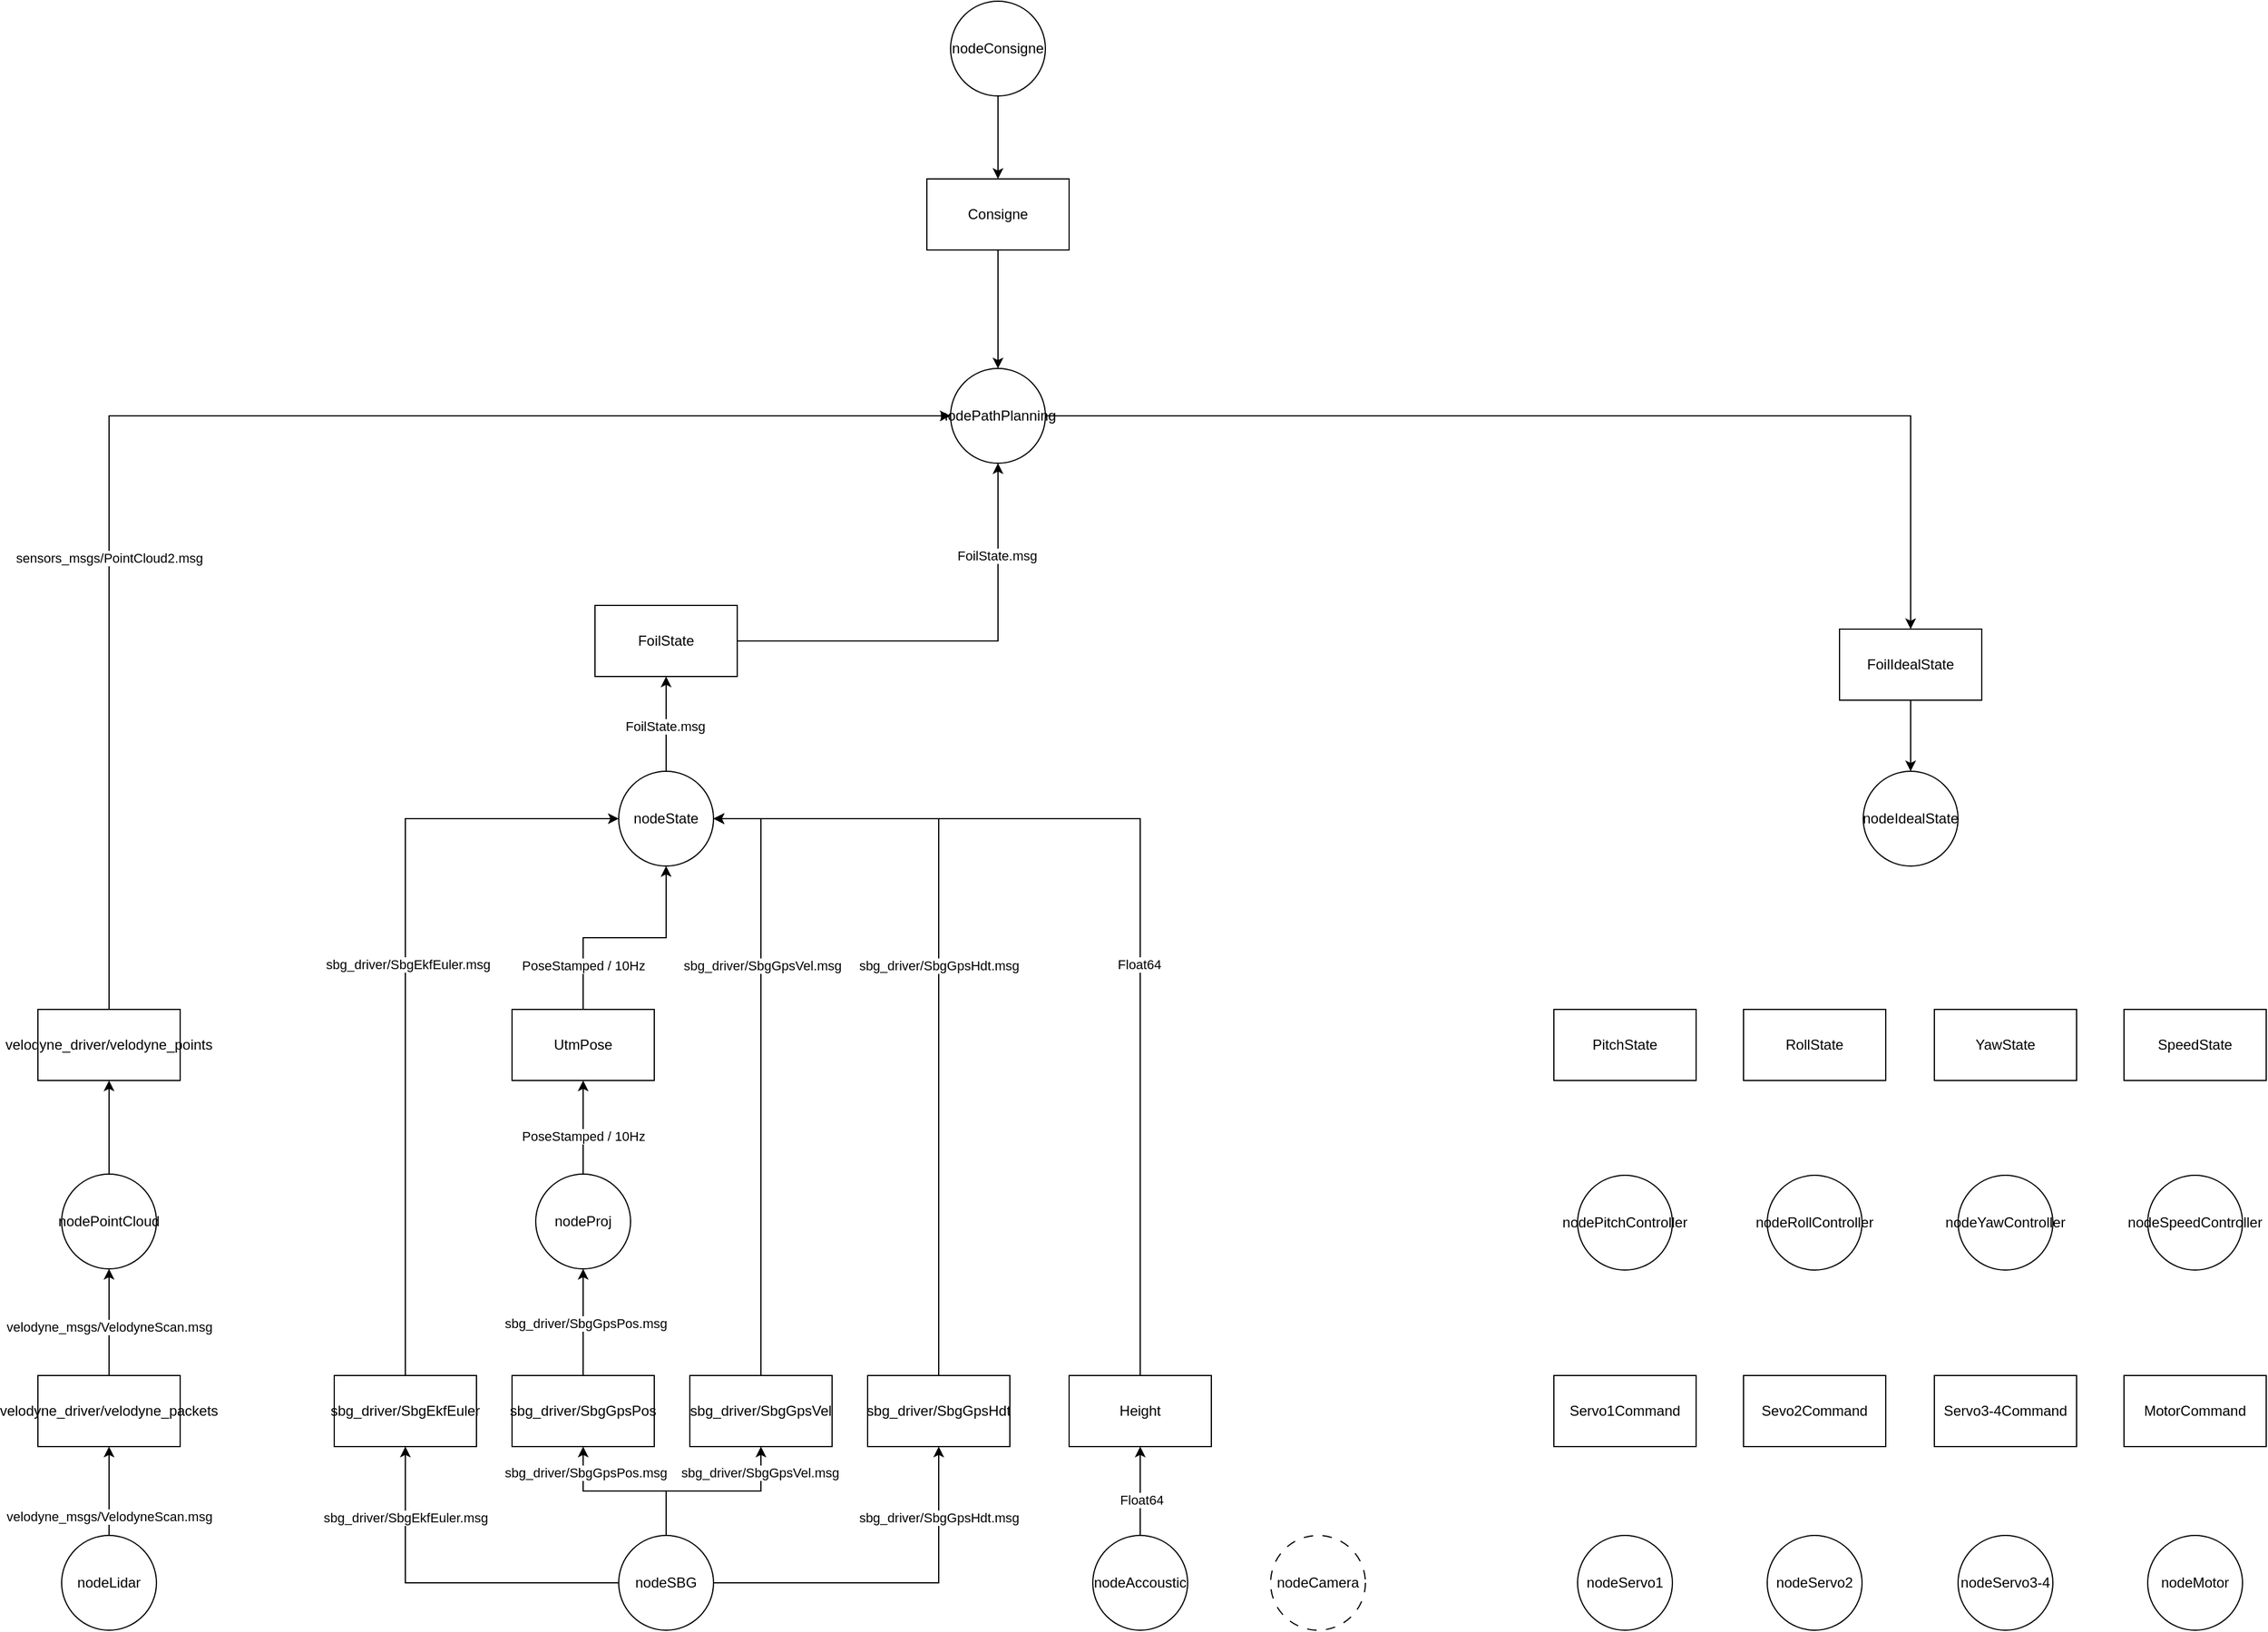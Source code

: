 <mxfile version="21.7.5" type="device">
  <diagram name="Page-1" id="iIlJeRrTbglaG2vOU1Uc">
    <mxGraphModel dx="2187" dy="2012" grid="1" gridSize="10" guides="1" tooltips="1" connect="1" arrows="1" fold="1" page="1" pageScale="1" pageWidth="827" pageHeight="1169" math="0" shadow="0">
      <root>
        <mxCell id="0" />
        <mxCell id="1" parent="0" />
        <mxCell id="voMYDoTwMETxyBbXoOtd-39" style="edgeStyle=orthogonalEdgeStyle;rounded=0;orthogonalLoop=1;jettySize=auto;html=1;entryX=0.5;entryY=1;entryDx=0;entryDy=0;" parent="1" source="ehzzfcADp96TAgKiNnCZ-1" target="voMYDoTwMETxyBbXoOtd-37" edge="1">
          <mxGeometry relative="1" as="geometry" />
        </mxCell>
        <mxCell id="voMYDoTwMETxyBbXoOtd-42" value="velodyne_msgs/VelodyneScan.msg" style="edgeLabel;html=1;align=center;verticalAlign=middle;resizable=0;points=[];" parent="voMYDoTwMETxyBbXoOtd-39" vertex="1" connectable="0">
          <mxGeometry x="-0.573" relative="1" as="geometry">
            <mxPoint as="offset" />
          </mxGeometry>
        </mxCell>
        <mxCell id="ehzzfcADp96TAgKiNnCZ-1" value="nodeLidar" style="ellipse;whiteSpace=wrap;html=1;aspect=fixed;" parent="1" vertex="1">
          <mxGeometry x="-150" y="545" width="80" height="80" as="geometry" />
        </mxCell>
        <mxCell id="voMYDoTwMETxyBbXoOtd-4" style="edgeStyle=orthogonalEdgeStyle;rounded=0;orthogonalLoop=1;jettySize=auto;html=1;entryX=0.5;entryY=1;entryDx=0;entryDy=0;" parent="1" source="ehzzfcADp96TAgKiNnCZ-2" target="LrnMP9AdMmEv-eo4uR6x-2" edge="1">
          <mxGeometry relative="1" as="geometry" />
        </mxCell>
        <mxCell id="voMYDoTwMETxyBbXoOtd-13" value="sbg_driver/SbgEkfEuler.msg" style="edgeLabel;html=1;align=center;verticalAlign=middle;resizable=0;points=[];" parent="voMYDoTwMETxyBbXoOtd-4" vertex="1" connectable="0">
          <mxGeometry x="0.519" y="1" relative="1" as="geometry">
            <mxPoint x="1" y="-11" as="offset" />
          </mxGeometry>
        </mxCell>
        <mxCell id="voMYDoTwMETxyBbXoOtd-5" style="edgeStyle=orthogonalEdgeStyle;rounded=0;orthogonalLoop=1;jettySize=auto;html=1;entryX=0.5;entryY=1;entryDx=0;entryDy=0;" parent="1" source="ehzzfcADp96TAgKiNnCZ-2" target="LrnMP9AdMmEv-eo4uR6x-3" edge="1">
          <mxGeometry relative="1" as="geometry" />
        </mxCell>
        <mxCell id="voMYDoTwMETxyBbXoOtd-12" value="sbg_driver/SbgGpsPos.msg" style="edgeLabel;html=1;align=center;verticalAlign=middle;resizable=0;points=[];" parent="voMYDoTwMETxyBbXoOtd-5" vertex="1" connectable="0">
          <mxGeometry x="0.738" y="-2" relative="1" as="geometry">
            <mxPoint y="3" as="offset" />
          </mxGeometry>
        </mxCell>
        <mxCell id="voMYDoTwMETxyBbXoOtd-6" style="edgeStyle=orthogonalEdgeStyle;rounded=0;orthogonalLoop=1;jettySize=auto;html=1;entryX=0.5;entryY=1;entryDx=0;entryDy=0;" parent="1" source="ehzzfcADp96TAgKiNnCZ-2" target="voMYDoTwMETxyBbXoOtd-2" edge="1">
          <mxGeometry relative="1" as="geometry">
            <Array as="points">
              <mxPoint x="590" y="585" />
            </Array>
          </mxGeometry>
        </mxCell>
        <mxCell id="voMYDoTwMETxyBbXoOtd-10" value="sbg_driver/SbgGpsHdt.msg" style="edgeLabel;html=1;align=center;verticalAlign=middle;resizable=0;points=[];" parent="voMYDoTwMETxyBbXoOtd-6" vertex="1" connectable="0">
          <mxGeometry x="0.58" relative="1" as="geometry">
            <mxPoint y="-4" as="offset" />
          </mxGeometry>
        </mxCell>
        <mxCell id="voMYDoTwMETxyBbXoOtd-7" style="edgeStyle=orthogonalEdgeStyle;rounded=0;orthogonalLoop=1;jettySize=auto;html=1;entryX=0.5;entryY=1;entryDx=0;entryDy=0;" parent="1" source="ehzzfcADp96TAgKiNnCZ-2" target="voMYDoTwMETxyBbXoOtd-1" edge="1">
          <mxGeometry relative="1" as="geometry" />
        </mxCell>
        <mxCell id="voMYDoTwMETxyBbXoOtd-11" value="sbg_driver/SbgGpsVel.msg" style="edgeLabel;html=1;align=center;verticalAlign=middle;resizable=0;points=[];" parent="voMYDoTwMETxyBbXoOtd-7" vertex="1" connectable="0">
          <mxGeometry x="0.716" y="1" relative="1" as="geometry">
            <mxPoint as="offset" />
          </mxGeometry>
        </mxCell>
        <mxCell id="ehzzfcADp96TAgKiNnCZ-2" value="nodeSBG" style="ellipse;whiteSpace=wrap;html=1;" parent="1" vertex="1">
          <mxGeometry x="320" y="545" width="80" height="80" as="geometry" />
        </mxCell>
        <mxCell id="voMYDoTwMETxyBbXoOtd-33" style="edgeStyle=orthogonalEdgeStyle;rounded=0;orthogonalLoop=1;jettySize=auto;html=1;entryX=0.5;entryY=1;entryDx=0;entryDy=0;" parent="1" source="ehzzfcADp96TAgKiNnCZ-4" target="voMYDoTwMETxyBbXoOtd-32" edge="1">
          <mxGeometry relative="1" as="geometry" />
        </mxCell>
        <mxCell id="voMYDoTwMETxyBbXoOtd-34" value="Float64" style="edgeLabel;html=1;align=center;verticalAlign=middle;resizable=0;points=[];" parent="voMYDoTwMETxyBbXoOtd-33" vertex="1" connectable="0">
          <mxGeometry x="-0.2" y="-1" relative="1" as="geometry">
            <mxPoint as="offset" />
          </mxGeometry>
        </mxCell>
        <mxCell id="ehzzfcADp96TAgKiNnCZ-4" value="nodeAccoustic" style="ellipse;whiteSpace=wrap;html=1;aspect=fixed;" parent="1" vertex="1">
          <mxGeometry x="720" y="545" width="80" height="80" as="geometry" />
        </mxCell>
        <mxCell id="ehzzfcADp96TAgKiNnCZ-5" value="nodeCamera" style="ellipse;whiteSpace=wrap;html=1;aspect=fixed;dashed=1;dashPattern=8 8;" parent="1" vertex="1">
          <mxGeometry x="870" y="545" width="80" height="80" as="geometry" />
        </mxCell>
        <mxCell id="voMYDoTwMETxyBbXoOtd-19" style="edgeStyle=orthogonalEdgeStyle;rounded=0;orthogonalLoop=1;jettySize=auto;html=1;" parent="1" source="ehzzfcADp96TAgKiNnCZ-7" target="voMYDoTwMETxyBbXoOtd-18" edge="1">
          <mxGeometry relative="1" as="geometry" />
        </mxCell>
        <mxCell id="voMYDoTwMETxyBbXoOtd-20" value="PoseStamped / 10Hz" style="edgeLabel;html=1;align=center;verticalAlign=middle;resizable=0;points=[];" parent="voMYDoTwMETxyBbXoOtd-19" vertex="1" connectable="0">
          <mxGeometry x="-0.19" relative="1" as="geometry">
            <mxPoint as="offset" />
          </mxGeometry>
        </mxCell>
        <mxCell id="ehzzfcADp96TAgKiNnCZ-7" value="nodeProj" style="ellipse;whiteSpace=wrap;html=1;aspect=fixed;" parent="1" vertex="1">
          <mxGeometry x="250" y="240" width="80" height="80" as="geometry" />
        </mxCell>
        <mxCell id="voMYDoTwMETxyBbXoOtd-68" style="edgeStyle=orthogonalEdgeStyle;rounded=0;orthogonalLoop=1;jettySize=auto;html=1;entryX=0.5;entryY=0;entryDx=0;entryDy=0;" parent="1" source="ehzzfcADp96TAgKiNnCZ-8" target="voMYDoTwMETxyBbXoOtd-67" edge="1">
          <mxGeometry relative="1" as="geometry" />
        </mxCell>
        <mxCell id="ehzzfcADp96TAgKiNnCZ-8" value="nodePathPlanning" style="ellipse;whiteSpace=wrap;html=1;aspect=fixed;" parent="1" vertex="1">
          <mxGeometry x="600" y="-440" width="80" height="80" as="geometry" />
        </mxCell>
        <mxCell id="voMYDoTwMETxyBbXoOtd-50" style="edgeStyle=orthogonalEdgeStyle;rounded=0;orthogonalLoop=1;jettySize=auto;html=1;entryX=0.5;entryY=1;entryDx=0;entryDy=0;" parent="1" source="ehzzfcADp96TAgKiNnCZ-9" target="voMYDoTwMETxyBbXoOtd-49" edge="1">
          <mxGeometry relative="1" as="geometry" />
        </mxCell>
        <mxCell id="voMYDoTwMETxyBbXoOtd-51" value="FoilState.msg" style="edgeLabel;html=1;align=center;verticalAlign=middle;resizable=0;points=[];" parent="voMYDoTwMETxyBbXoOtd-50" vertex="1" connectable="0">
          <mxGeometry x="-0.05" y="1" relative="1" as="geometry">
            <mxPoint as="offset" />
          </mxGeometry>
        </mxCell>
        <mxCell id="ehzzfcADp96TAgKiNnCZ-9" value="nodeState" style="ellipse;whiteSpace=wrap;html=1;aspect=fixed;" parent="1" vertex="1">
          <mxGeometry x="320" y="-100" width="80" height="80" as="geometry" />
        </mxCell>
        <mxCell id="voMYDoTwMETxyBbXoOtd-41" style="edgeStyle=orthogonalEdgeStyle;rounded=0;orthogonalLoop=1;jettySize=auto;html=1;entryX=0.5;entryY=1;entryDx=0;entryDy=0;" parent="1" source="ehzzfcADp96TAgKiNnCZ-10" target="voMYDoTwMETxyBbXoOtd-38" edge="1">
          <mxGeometry relative="1" as="geometry" />
        </mxCell>
        <mxCell id="ehzzfcADp96TAgKiNnCZ-10" value="nodePointCloud" style="ellipse;whiteSpace=wrap;html=1;aspect=fixed;" parent="1" vertex="1">
          <mxGeometry x="-150" y="240" width="80" height="80" as="geometry" />
        </mxCell>
        <mxCell id="ehzzfcADp96TAgKiNnCZ-11" value="nodePitchController" style="ellipse;whiteSpace=wrap;html=1;aspect=fixed;" parent="1" vertex="1">
          <mxGeometry x="1129" y="241" width="80" height="80" as="geometry" />
        </mxCell>
        <mxCell id="ehzzfcADp96TAgKiNnCZ-12" value="nodeRollController" style="ellipse;whiteSpace=wrap;html=1;aspect=fixed;" parent="1" vertex="1">
          <mxGeometry x="1289" y="241" width="80" height="80" as="geometry" />
        </mxCell>
        <mxCell id="ehzzfcADp96TAgKiNnCZ-13" value="nodeYawController" style="ellipse;whiteSpace=wrap;html=1;aspect=fixed;" parent="1" vertex="1">
          <mxGeometry x="1450" y="241" width="80" height="80" as="geometry" />
        </mxCell>
        <mxCell id="ehzzfcADp96TAgKiNnCZ-14" value="nodeSpeedController" style="ellipse;whiteSpace=wrap;html=1;aspect=fixed;" parent="1" vertex="1">
          <mxGeometry x="1610" y="241" width="80" height="80" as="geometry" />
        </mxCell>
        <mxCell id="ehzzfcADp96TAgKiNnCZ-15" value="nodeServo1" style="ellipse;whiteSpace=wrap;html=1;aspect=fixed;" parent="1" vertex="1">
          <mxGeometry x="1129" y="545" width="80" height="80" as="geometry" />
        </mxCell>
        <mxCell id="ehzzfcADp96TAgKiNnCZ-16" value="nodeServo2" style="ellipse;whiteSpace=wrap;html=1;aspect=fixed;" parent="1" vertex="1">
          <mxGeometry x="1289" y="545" width="80" height="80" as="geometry" />
        </mxCell>
        <mxCell id="ehzzfcADp96TAgKiNnCZ-17" value="nodeServo3-4" style="ellipse;whiteSpace=wrap;html=1;aspect=fixed;" parent="1" vertex="1">
          <mxGeometry x="1450" y="545" width="80" height="80" as="geometry" />
        </mxCell>
        <mxCell id="ehzzfcADp96TAgKiNnCZ-18" value="nodeMotor" style="ellipse;whiteSpace=wrap;html=1;aspect=fixed;" parent="1" vertex="1">
          <mxGeometry x="1610" y="545" width="80" height="80" as="geometry" />
        </mxCell>
        <mxCell id="voMYDoTwMETxyBbXoOtd-57" style="edgeStyle=orthogonalEdgeStyle;rounded=0;orthogonalLoop=1;jettySize=auto;html=1;entryX=0.5;entryY=0;entryDx=0;entryDy=0;" parent="1" source="ehzzfcADp96TAgKiNnCZ-19" target="voMYDoTwMETxyBbXoOtd-54" edge="1">
          <mxGeometry relative="1" as="geometry" />
        </mxCell>
        <mxCell id="ehzzfcADp96TAgKiNnCZ-19" value="nodeConsigne" style="ellipse;whiteSpace=wrap;html=1;aspect=fixed;" parent="1" vertex="1">
          <mxGeometry x="600" y="-750" width="80" height="80" as="geometry" />
        </mxCell>
        <mxCell id="voMYDoTwMETxyBbXoOtd-30" style="edgeStyle=orthogonalEdgeStyle;rounded=0;orthogonalLoop=1;jettySize=auto;html=1;entryX=0;entryY=0.5;entryDx=0;entryDy=0;" parent="1" source="LrnMP9AdMmEv-eo4uR6x-2" target="ehzzfcADp96TAgKiNnCZ-9" edge="1">
          <mxGeometry relative="1" as="geometry">
            <Array as="points">
              <mxPoint x="140" y="-60" />
            </Array>
          </mxGeometry>
        </mxCell>
        <mxCell id="voMYDoTwMETxyBbXoOtd-31" value="sbg_driver/SbgEkfEuler.msg" style="edgeLabel;html=1;align=center;verticalAlign=middle;resizable=0;points=[];" parent="voMYDoTwMETxyBbXoOtd-30" vertex="1" connectable="0">
          <mxGeometry x="0.077" y="-2" relative="1" as="geometry">
            <mxPoint y="3" as="offset" />
          </mxGeometry>
        </mxCell>
        <mxCell id="LrnMP9AdMmEv-eo4uR6x-2" value="sbg_driver/SbgEkfEuler" style="rounded=0;whiteSpace=wrap;html=1;" parent="1" vertex="1">
          <mxGeometry x="80" y="410" width="120" height="60" as="geometry" />
        </mxCell>
        <mxCell id="voMYDoTwMETxyBbXoOtd-14" style="edgeStyle=orthogonalEdgeStyle;rounded=0;orthogonalLoop=1;jettySize=auto;html=1;entryX=0.5;entryY=1;entryDx=0;entryDy=0;" parent="1" source="LrnMP9AdMmEv-eo4uR6x-3" target="ehzzfcADp96TAgKiNnCZ-7" edge="1">
          <mxGeometry relative="1" as="geometry" />
        </mxCell>
        <mxCell id="voMYDoTwMETxyBbXoOtd-17" value="sbg_driver/SbgGpsPos.msg" style="edgeLabel;html=1;align=center;verticalAlign=middle;resizable=0;points=[];" parent="voMYDoTwMETxyBbXoOtd-14" vertex="1" connectable="0">
          <mxGeometry x="-0.022" y="-2" relative="1" as="geometry">
            <mxPoint as="offset" />
          </mxGeometry>
        </mxCell>
        <mxCell id="LrnMP9AdMmEv-eo4uR6x-3" value="sbg_driver/SbgGpsPos" style="rounded=0;whiteSpace=wrap;html=1;" parent="1" vertex="1">
          <mxGeometry x="230" y="410" width="120" height="60" as="geometry" />
        </mxCell>
        <mxCell id="voMYDoTwMETxyBbXoOtd-24" style="edgeStyle=orthogonalEdgeStyle;rounded=0;orthogonalLoop=1;jettySize=auto;html=1;entryX=1;entryY=0.5;entryDx=0;entryDy=0;" parent="1" source="voMYDoTwMETxyBbXoOtd-1" target="ehzzfcADp96TAgKiNnCZ-9" edge="1">
          <mxGeometry relative="1" as="geometry" />
        </mxCell>
        <mxCell id="voMYDoTwMETxyBbXoOtd-26" value="sbg_driver/SbgGpsVel.msg" style="edgeLabel;html=1;align=center;verticalAlign=middle;resizable=0;points=[];" parent="voMYDoTwMETxyBbXoOtd-24" vertex="1" connectable="0">
          <mxGeometry x="0.372" y="-1" relative="1" as="geometry">
            <mxPoint y="4" as="offset" />
          </mxGeometry>
        </mxCell>
        <mxCell id="voMYDoTwMETxyBbXoOtd-1" value="sbg_driver/SbgGpsVel" style="rounded=0;whiteSpace=wrap;html=1;" parent="1" vertex="1">
          <mxGeometry x="380" y="410" width="120" height="60" as="geometry" />
        </mxCell>
        <mxCell id="voMYDoTwMETxyBbXoOtd-25" style="edgeStyle=orthogonalEdgeStyle;rounded=0;orthogonalLoop=1;jettySize=auto;html=1;" parent="1" source="voMYDoTwMETxyBbXoOtd-2" edge="1">
          <mxGeometry relative="1" as="geometry">
            <mxPoint x="400" y="-60" as="targetPoint" />
            <Array as="points">
              <mxPoint x="590" y="-60" />
            </Array>
          </mxGeometry>
        </mxCell>
        <mxCell id="voMYDoTwMETxyBbXoOtd-28" value="sbg_driver/SbgGpsHdt.msg" style="edgeLabel;html=1;align=center;verticalAlign=middle;resizable=0;points=[];" parent="voMYDoTwMETxyBbXoOtd-25" vertex="1" connectable="0">
          <mxGeometry x="0.049" relative="1" as="geometry">
            <mxPoint as="offset" />
          </mxGeometry>
        </mxCell>
        <mxCell id="voMYDoTwMETxyBbXoOtd-2" value="sbg_driver/SbgGpsHdt" style="rounded=0;whiteSpace=wrap;html=1;" parent="1" vertex="1">
          <mxGeometry x="530" y="410" width="120" height="60" as="geometry" />
        </mxCell>
        <mxCell id="voMYDoTwMETxyBbXoOtd-21" style="edgeStyle=orthogonalEdgeStyle;rounded=0;orthogonalLoop=1;jettySize=auto;html=1;" parent="1" source="voMYDoTwMETxyBbXoOtd-18" target="ehzzfcADp96TAgKiNnCZ-9" edge="1">
          <mxGeometry relative="1" as="geometry" />
        </mxCell>
        <mxCell id="voMYDoTwMETxyBbXoOtd-23" value="PoseStamped / 10Hz" style="edgeLabel;html=1;align=center;verticalAlign=middle;resizable=0;points=[];" parent="voMYDoTwMETxyBbXoOtd-21" vertex="1" connectable="0">
          <mxGeometry x="-0.613" relative="1" as="geometry">
            <mxPoint as="offset" />
          </mxGeometry>
        </mxCell>
        <mxCell id="voMYDoTwMETxyBbXoOtd-18" value="UtmPose" style="rounded=0;whiteSpace=wrap;html=1;" parent="1" vertex="1">
          <mxGeometry x="230" y="101" width="120" height="60" as="geometry" />
        </mxCell>
        <mxCell id="voMYDoTwMETxyBbXoOtd-35" style="edgeStyle=orthogonalEdgeStyle;rounded=0;orthogonalLoop=1;jettySize=auto;html=1;entryX=1;entryY=0.5;entryDx=0;entryDy=0;" parent="1" source="voMYDoTwMETxyBbXoOtd-32" target="ehzzfcADp96TAgKiNnCZ-9" edge="1">
          <mxGeometry relative="1" as="geometry">
            <Array as="points">
              <mxPoint x="760" y="-60" />
            </Array>
          </mxGeometry>
        </mxCell>
        <mxCell id="voMYDoTwMETxyBbXoOtd-36" value="Float64" style="edgeLabel;html=1;align=center;verticalAlign=middle;resizable=0;points=[];" parent="voMYDoTwMETxyBbXoOtd-35" vertex="1" connectable="0">
          <mxGeometry x="-0.164" y="1" relative="1" as="geometry">
            <mxPoint as="offset" />
          </mxGeometry>
        </mxCell>
        <mxCell id="voMYDoTwMETxyBbXoOtd-32" value="Height" style="rounded=0;whiteSpace=wrap;html=1;" parent="1" vertex="1">
          <mxGeometry x="700" y="410" width="120" height="60" as="geometry" />
        </mxCell>
        <mxCell id="voMYDoTwMETxyBbXoOtd-40" style="edgeStyle=orthogonalEdgeStyle;rounded=0;orthogonalLoop=1;jettySize=auto;html=1;" parent="1" source="voMYDoTwMETxyBbXoOtd-37" target="ehzzfcADp96TAgKiNnCZ-10" edge="1">
          <mxGeometry relative="1" as="geometry" />
        </mxCell>
        <mxCell id="voMYDoTwMETxyBbXoOtd-43" value="velodyne_msgs/VelodyneScan.msg" style="edgeLabel;html=1;align=center;verticalAlign=middle;resizable=0;points=[];" parent="voMYDoTwMETxyBbXoOtd-40" vertex="1" connectable="0">
          <mxGeometry x="-0.089" relative="1" as="geometry">
            <mxPoint as="offset" />
          </mxGeometry>
        </mxCell>
        <mxCell id="voMYDoTwMETxyBbXoOtd-37" value="velodyne_driver/velodyne_packets" style="rounded=0;whiteSpace=wrap;html=1;" parent="1" vertex="1">
          <mxGeometry x="-170" y="410" width="120" height="60" as="geometry" />
        </mxCell>
        <mxCell id="voMYDoTwMETxyBbXoOtd-46" style="edgeStyle=orthogonalEdgeStyle;rounded=0;orthogonalLoop=1;jettySize=auto;html=1;entryX=0;entryY=0.5;entryDx=0;entryDy=0;" parent="1" source="voMYDoTwMETxyBbXoOtd-38" target="ehzzfcADp96TAgKiNnCZ-8" edge="1">
          <mxGeometry relative="1" as="geometry">
            <Array as="points">
              <mxPoint x="-110" y="-400" />
            </Array>
          </mxGeometry>
        </mxCell>
        <mxCell id="voMYDoTwMETxyBbXoOtd-48" value="sensors_msgs/PointCloud2.msg" style="edgeLabel;html=1;align=center;verticalAlign=middle;resizable=0;points=[];" parent="voMYDoTwMETxyBbXoOtd-46" vertex="1" connectable="0">
          <mxGeometry x="-0.944" relative="1" as="geometry">
            <mxPoint y="-347" as="offset" />
          </mxGeometry>
        </mxCell>
        <mxCell id="voMYDoTwMETxyBbXoOtd-38" value="velodyne_driver/velodyne_points" style="rounded=0;whiteSpace=wrap;html=1;" parent="1" vertex="1">
          <mxGeometry x="-170" y="101" width="120" height="60" as="geometry" />
        </mxCell>
        <mxCell id="voMYDoTwMETxyBbXoOtd-52" style="edgeStyle=orthogonalEdgeStyle;rounded=0;orthogonalLoop=1;jettySize=auto;html=1;entryX=0.5;entryY=1;entryDx=0;entryDy=0;" parent="1" source="voMYDoTwMETxyBbXoOtd-49" target="ehzzfcADp96TAgKiNnCZ-8" edge="1">
          <mxGeometry relative="1" as="geometry" />
        </mxCell>
        <mxCell id="voMYDoTwMETxyBbXoOtd-53" value="FoilState.msg" style="edgeLabel;html=1;align=center;verticalAlign=middle;resizable=0;points=[];" parent="voMYDoTwMETxyBbXoOtd-52" vertex="1" connectable="0">
          <mxGeometry x="0.578" y="1" relative="1" as="geometry">
            <mxPoint as="offset" />
          </mxGeometry>
        </mxCell>
        <mxCell id="voMYDoTwMETxyBbXoOtd-49" value="FoilState" style="rounded=0;whiteSpace=wrap;html=1;" parent="1" vertex="1">
          <mxGeometry x="300" y="-240" width="120" height="60" as="geometry" />
        </mxCell>
        <mxCell id="voMYDoTwMETxyBbXoOtd-56" style="edgeStyle=orthogonalEdgeStyle;rounded=0;orthogonalLoop=1;jettySize=auto;html=1;entryX=0.5;entryY=0;entryDx=0;entryDy=0;" parent="1" source="voMYDoTwMETxyBbXoOtd-54" target="ehzzfcADp96TAgKiNnCZ-8" edge="1">
          <mxGeometry relative="1" as="geometry" />
        </mxCell>
        <mxCell id="voMYDoTwMETxyBbXoOtd-54" value="Consigne" style="rounded=0;whiteSpace=wrap;html=1;" parent="1" vertex="1">
          <mxGeometry x="580" y="-600" width="120" height="60" as="geometry" />
        </mxCell>
        <mxCell id="voMYDoTwMETxyBbXoOtd-58" value="PitchState" style="rounded=0;whiteSpace=wrap;html=1;" parent="1" vertex="1">
          <mxGeometry x="1109" y="101" width="120" height="60" as="geometry" />
        </mxCell>
        <mxCell id="voMYDoTwMETxyBbXoOtd-59" value="RollState" style="rounded=0;whiteSpace=wrap;html=1;" parent="1" vertex="1">
          <mxGeometry x="1269" y="101" width="120" height="60" as="geometry" />
        </mxCell>
        <mxCell id="voMYDoTwMETxyBbXoOtd-60" value="YawState" style="rounded=0;whiteSpace=wrap;html=1;" parent="1" vertex="1">
          <mxGeometry x="1430" y="101" width="120" height="60" as="geometry" />
        </mxCell>
        <mxCell id="voMYDoTwMETxyBbXoOtd-61" value="SpeedState" style="rounded=0;whiteSpace=wrap;html=1;" parent="1" vertex="1">
          <mxGeometry x="1590" y="101" width="120" height="60" as="geometry" />
        </mxCell>
        <mxCell id="voMYDoTwMETxyBbXoOtd-62" value="Servo1Command" style="rounded=0;whiteSpace=wrap;html=1;" parent="1" vertex="1">
          <mxGeometry x="1109" y="410" width="120" height="60" as="geometry" />
        </mxCell>
        <mxCell id="voMYDoTwMETxyBbXoOtd-63" value="Sevo2Command" style="rounded=0;whiteSpace=wrap;html=1;" parent="1" vertex="1">
          <mxGeometry x="1269" y="410" width="120" height="60" as="geometry" />
        </mxCell>
        <mxCell id="voMYDoTwMETxyBbXoOtd-64" value="Servo3-4Command" style="rounded=0;whiteSpace=wrap;html=1;" parent="1" vertex="1">
          <mxGeometry x="1430" y="410" width="120" height="60" as="geometry" />
        </mxCell>
        <mxCell id="voMYDoTwMETxyBbXoOtd-65" value="MotorCommand" style="rounded=0;whiteSpace=wrap;html=1;" parent="1" vertex="1">
          <mxGeometry x="1590" y="410" width="120" height="60" as="geometry" />
        </mxCell>
        <mxCell id="voMYDoTwMETxyBbXoOtd-66" value="nodeIdealState" style="ellipse;whiteSpace=wrap;html=1;aspect=fixed;" parent="1" vertex="1">
          <mxGeometry x="1370" y="-100" width="80" height="80" as="geometry" />
        </mxCell>
        <mxCell id="voMYDoTwMETxyBbXoOtd-69" style="edgeStyle=orthogonalEdgeStyle;rounded=0;orthogonalLoop=1;jettySize=auto;html=1;entryX=0.5;entryY=0;entryDx=0;entryDy=0;" parent="1" source="voMYDoTwMETxyBbXoOtd-67" target="voMYDoTwMETxyBbXoOtd-66" edge="1">
          <mxGeometry relative="1" as="geometry" />
        </mxCell>
        <mxCell id="voMYDoTwMETxyBbXoOtd-67" value="FoilIdealState" style="rounded=0;whiteSpace=wrap;html=1;" parent="1" vertex="1">
          <mxGeometry x="1350" y="-220" width="120" height="60" as="geometry" />
        </mxCell>
      </root>
    </mxGraphModel>
  </diagram>
</mxfile>
